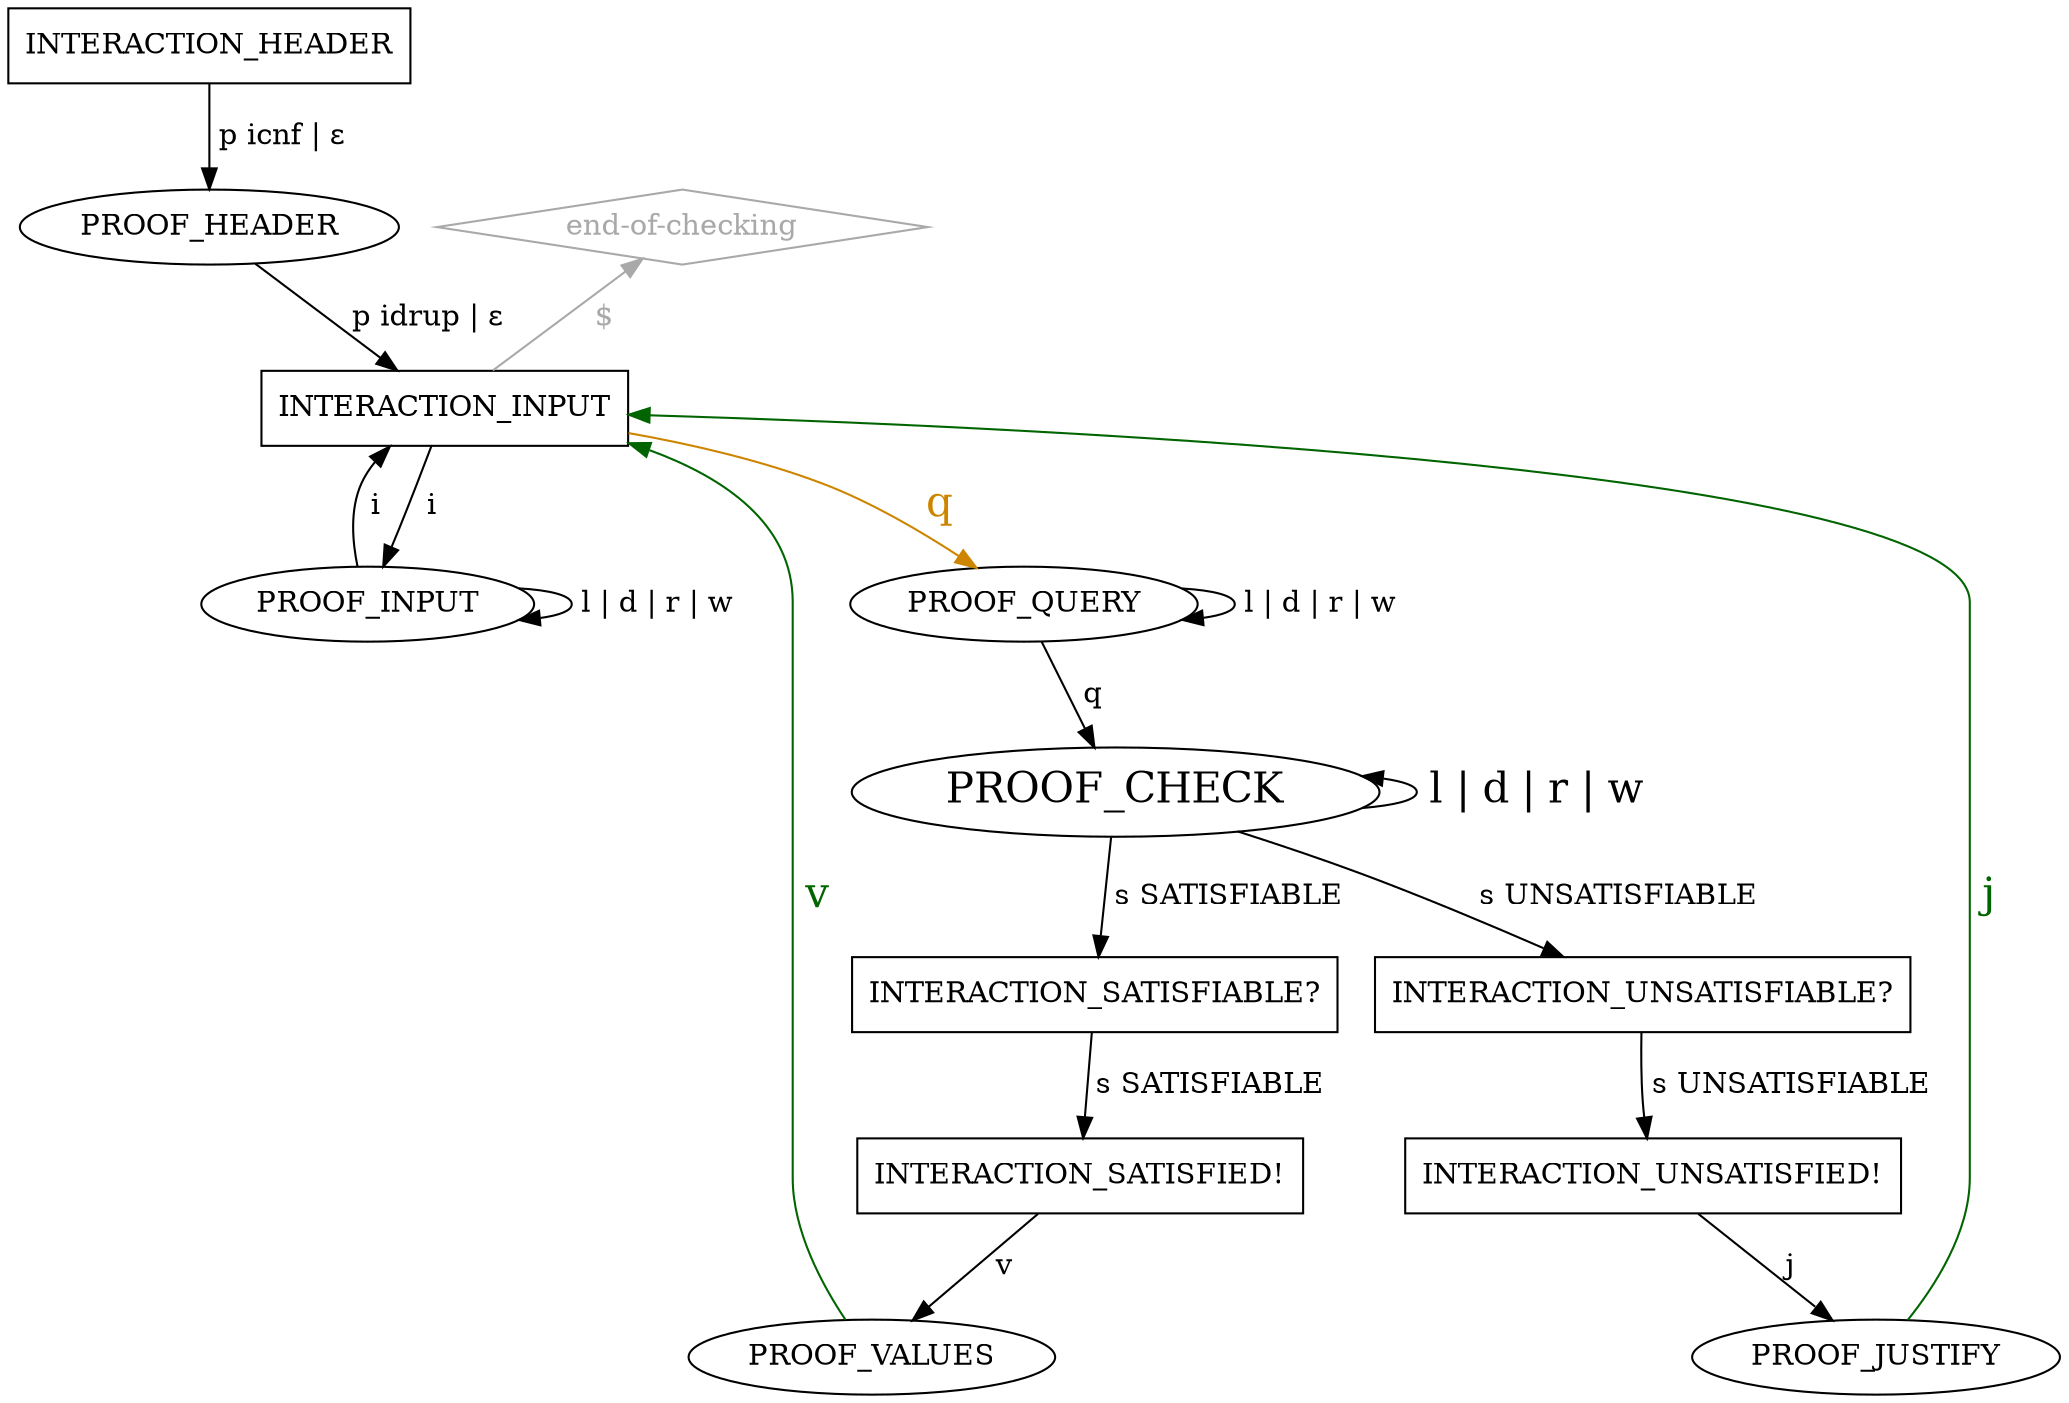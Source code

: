 digraph "idrup-check" {

  INTERACTION_HEADER [shape=box];
  INTERACTION_HEADER -> PROOF_HEADER [label=" p icnf | ε ",weight=2];

  "end-of-checking" [shape=diamond,color=darkgray,fontcolor=darkgray];
   "end-of-checking" -> INTERACTION_INPUT [label="  $    ",dir=back,fontcolor=darkgray,color=darkgray];

  PROOF_HEADER -> INTERACTION_INPUT [label=" p idrup | ε "]

  INTERACTION_INPUT [shape=box];
  INTERACTION_INPUT -> PROOF_INPUT [label=" i ",weight=2];
  INTERACTION_INPUT -> PROOF_QUERY [label=" q ",weight=2,color=orange3,fontsize=20,fontcolor=orange3];

  PROOF_INPUT -> INTERACTION_INPUT [label=" i ",weight=3];
  PROOF_INPUT -> PROOF_INPUT [label=" l | d | r | w"];

  PROOF_QUERY -> PROOF_CHECK [label=" q "];
  PROOF_QUERY -> PROOF_QUERY [label=" l | d | r | w"];

  PROOF_CHECK [fontsize=20];
  PROOF_CHECK -> PROOF_CHECK [label=" l | d | r | w ",dir=back,fontsize=20];
  PROOF_CHECK -> INTERACTION_SATISFIABLE [label=" s SATISFIABLE "];
  PROOF_CHECK -> INTERACTION_UNSATISFIABLE [label=" s UNSATISFIABLE "];

  INTERACTION_UNSATISFIABLE [shape="box",label="INTERACTION_UNSATISFIABLE?"];
  INTERACTION_UNSATISFIABLE -> INTERACTION_UNSATISFIED [label=" s UNSATISFIABLE "];

  INTERACTION_SATISFIABLE [shape="box",label="INTERACTION_SATISFIABLE?"];
  INTERACTION_SATISFIABLE -> INTERACTION_SATISFIED [label=" s SATISFIABLE "];

  INTERACTION_SATISFIED [shape=box,label="INTERACTION_SATISFIED!"];
  INTERACTION_SATISFIED -> PROOF_VALUES [label=" v "];

  INTERACTION_UNSATISFIED [shape=box,label="INTERACTION_UNSATISFIED!"];
  INTERACTION_UNSATISFIED -> PROOF_JUSTIFY [label=" j "];

  PROOF_VALUES -> INTERACTION_INPUT [label=" v ",color=darkgreen,fontsize=20,fontcolor=darkgreen];
  PROOF_JUSTIFY -> INTERACTION_INPUT [label=" j ",color=darkgreen,fontsize=20,fontcolor=darkgreen];
}
